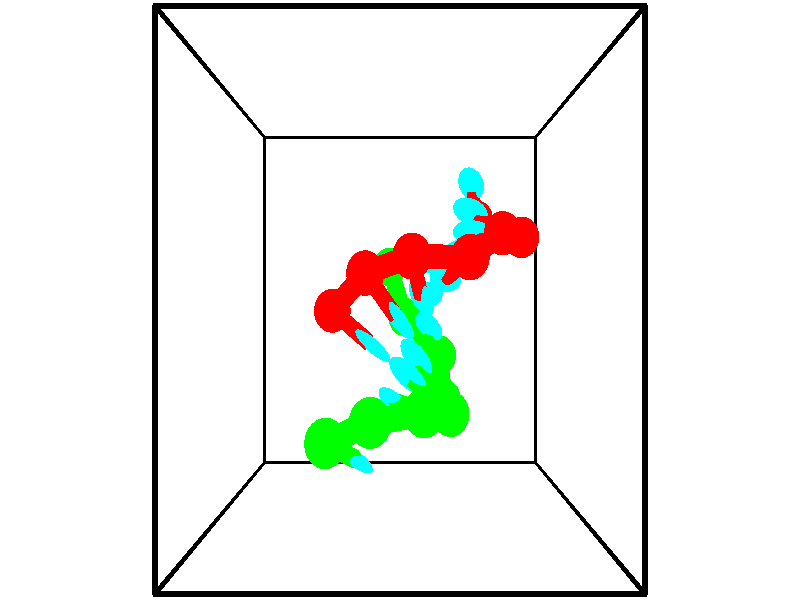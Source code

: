 // switches for output
#declare DRAW_BASES = 1; // possible values are 0, 1; only relevant for DNA ribbons
#declare DRAW_BASES_TYPE = 3; // possible values are 1, 2, 3; only relevant for DNA ribbons
#declare DRAW_FOG = 0; // set to 1 to enable fog

#include "colors.inc"

#include "transforms.inc"
background { rgb <1, 1, 1>}

#default {
   normal{
       ripples 0.25
       frequency 0.20
       turbulence 0.2
       lambda 5
   }
	finish {
		phong 0.1
		phong_size 40.
	}
}

// original window dimensions: 1024x640


// camera settings

camera {
	sky <-0, 1, 0>
	up <-0, 1, 0>
	right 1.6 * <1, 0, 0>
	location <2.5, 2.5, 11.1562>
	look_at <2.5, 2.5, 2.5>
	direction <0, 0, -8.6562>
	angle 67.0682
}


# declare cpy_camera_pos = <2.5, 2.5, 11.1562>;
# if (DRAW_FOG = 1)
fog {
	fog_type 2
	up vnormalize(cpy_camera_pos)
	color rgbt<1,1,1,0.3>
	distance 1e-5
	fog_alt 3e-3
	fog_offset 4
}
# end


// LIGHTS

# declare lum = 6;
global_settings {
	ambient_light rgb lum * <0.05, 0.05, 0.05>
	max_trace_level 15
}# declare cpy_direct_light_amount = 0.25;
light_source
{	1000 * <-1, -1, 1>,
	rgb lum * cpy_direct_light_amount
	parallel
}

light_source
{	1000 * <1, 1, -1>,
	rgb lum * cpy_direct_light_amount
	parallel
}

// strand 0

// nucleotide -1

// particle -1
sphere {
	<3.790403, 3.620454, 1.121177> 0.250000
	pigment { color rgbt <1,0,0,0> }
	no_shadow
}
cylinder {
	<3.691515, 3.846146, 1.436272>,  <3.632182, 3.981560, 1.625328>, 0.100000
	pigment { color rgbt <1,0,0,0> }
	no_shadow
}
cylinder {
	<3.691515, 3.846146, 1.436272>,  <3.790403, 3.620454, 1.121177>, 0.100000
	pigment { color rgbt <1,0,0,0> }
	no_shadow
}

// particle -1
sphere {
	<3.691515, 3.846146, 1.436272> 0.100000
	pigment { color rgbt <1,0,0,0> }
	no_shadow
}
sphere {
	0, 1
	scale<0.080000,0.200000,0.300000>
	matrix <-0.211324, -0.824798, 0.524453,
		0.945635, -0.036812, 0.323142,
		-0.247220, 0.564228, 0.787737,
		3.617349, 4.015414, 1.672593>
	pigment { color rgbt <0,1,1,0> }
	no_shadow
}
cylinder {
	<4.167406, 3.386676, 1.584750>,  <3.790403, 3.620454, 1.121177>, 0.130000
	pigment { color rgbt <1,0,0,0> }
	no_shadow
}

// nucleotide -1

// particle -1
sphere {
	<4.167406, 3.386676, 1.584750> 0.250000
	pigment { color rgbt <1,0,0,0> }
	no_shadow
}
cylinder {
	<3.834296, 3.525137, 1.757568>,  <3.634430, 3.608214, 1.861259>, 0.100000
	pigment { color rgbt <1,0,0,0> }
	no_shadow
}
cylinder {
	<3.834296, 3.525137, 1.757568>,  <4.167406, 3.386676, 1.584750>, 0.100000
	pigment { color rgbt <1,0,0,0> }
	no_shadow
}

// particle -1
sphere {
	<3.834296, 3.525137, 1.757568> 0.100000
	pigment { color rgbt <1,0,0,0> }
	no_shadow
}
sphere {
	0, 1
	scale<0.080000,0.200000,0.300000>
	matrix <0.008595, -0.772235, 0.635279,
		0.553545, 0.532758, 0.640122,
		-0.832775, 0.346154, 0.432046,
		3.584464, 3.628983, 1.887182>
	pigment { color rgbt <0,1,1,0> }
	no_shadow
}
cylinder {
	<4.268866, 3.257839, 2.374805>,  <4.167406, 3.386676, 1.584750>, 0.130000
	pigment { color rgbt <1,0,0,0> }
	no_shadow
}

// nucleotide -1

// particle -1
sphere {
	<4.268866, 3.257839, 2.374805> 0.250000
	pigment { color rgbt <1,0,0,0> }
	no_shadow
}
cylinder {
	<3.876775, 3.291866, 2.303345>,  <3.641520, 3.312283, 2.260468>, 0.100000
	pigment { color rgbt <1,0,0,0> }
	no_shadow
}
cylinder {
	<3.876775, 3.291866, 2.303345>,  <4.268866, 3.257839, 2.374805>, 0.100000
	pigment { color rgbt <1,0,0,0> }
	no_shadow
}

// particle -1
sphere {
	<3.876775, 3.291866, 2.303345> 0.100000
	pigment { color rgbt <1,0,0,0> }
	no_shadow
}
sphere {
	0, 1
	scale<0.080000,0.200000,0.300000>
	matrix <-0.184492, -0.719280, 0.669775,
		-0.071524, 0.689492, 0.720753,
		-0.980228, 0.085068, -0.178652,
		3.582706, 3.317387, 2.249749>
	pigment { color rgbt <0,1,1,0> }
	no_shadow
}
cylinder {
	<3.891911, 3.255363, 2.950154>,  <4.268866, 3.257839, 2.374805>, 0.130000
	pigment { color rgbt <1,0,0,0> }
	no_shadow
}

// nucleotide -1

// particle -1
sphere {
	<3.891911, 3.255363, 2.950154> 0.250000
	pigment { color rgbt <1,0,0,0> }
	no_shadow
}
cylinder {
	<3.595686, 3.147598, 2.703907>,  <3.417951, 3.082939, 2.556159>, 0.100000
	pigment { color rgbt <1,0,0,0> }
	no_shadow
}
cylinder {
	<3.595686, 3.147598, 2.703907>,  <3.891911, 3.255363, 2.950154>, 0.100000
	pigment { color rgbt <1,0,0,0> }
	no_shadow
}

// particle -1
sphere {
	<3.595686, 3.147598, 2.703907> 0.100000
	pigment { color rgbt <1,0,0,0> }
	no_shadow
}
sphere {
	0, 1
	scale<0.080000,0.200000,0.300000>
	matrix <-0.222201, -0.766407, 0.602699,
		-0.634188, 0.583127, 0.507709,
		-0.740562, -0.269412, -0.615618,
		3.373518, 3.066775, 2.519222>
	pigment { color rgbt <0,1,1,0> }
	no_shadow
}
cylinder {
	<3.404512, 2.961629, 3.365626>,  <3.891911, 3.255363, 2.950154>, 0.130000
	pigment { color rgbt <1,0,0,0> }
	no_shadow
}

// nucleotide -1

// particle -1
sphere {
	<3.404512, 2.961629, 3.365626> 0.250000
	pigment { color rgbt <1,0,0,0> }
	no_shadow
}
cylinder {
	<3.247191, 2.837873, 3.019310>,  <3.152799, 2.763620, 2.811520>, 0.100000
	pigment { color rgbt <1,0,0,0> }
	no_shadow
}
cylinder {
	<3.247191, 2.837873, 3.019310>,  <3.404512, 2.961629, 3.365626>, 0.100000
	pigment { color rgbt <1,0,0,0> }
	no_shadow
}

// particle -1
sphere {
	<3.247191, 2.837873, 3.019310> 0.100000
	pigment { color rgbt <1,0,0,0> }
	no_shadow
}
sphere {
	0, 1
	scale<0.080000,0.200000,0.300000>
	matrix <-0.398846, -0.791046, 0.463863,
		-0.828394, 0.527755, 0.187721,
		-0.393301, -0.309389, -0.865790,
		3.129201, 2.745057, 2.759573>
	pigment { color rgbt <0,1,1,0> }
	no_shadow
}
cylinder {
	<2.652997, 2.967260, 3.432103>,  <3.404512, 2.961629, 3.365626>, 0.130000
	pigment { color rgbt <1,0,0,0> }
	no_shadow
}

// nucleotide -1

// particle -1
sphere {
	<2.652997, 2.967260, 3.432103> 0.250000
	pigment { color rgbt <1,0,0,0> }
	no_shadow
}
cylinder {
	<2.733900, 2.715721, 3.131798>,  <2.782442, 2.564798, 2.951615>, 0.100000
	pigment { color rgbt <1,0,0,0> }
	no_shadow
}
cylinder {
	<2.733900, 2.715721, 3.131798>,  <2.652997, 2.967260, 3.432103>, 0.100000
	pigment { color rgbt <1,0,0,0> }
	no_shadow
}

// particle -1
sphere {
	<2.733900, 2.715721, 3.131798> 0.100000
	pigment { color rgbt <1,0,0,0> }
	no_shadow
}
sphere {
	0, 1
	scale<0.080000,0.200000,0.300000>
	matrix <-0.620427, -0.675421, 0.398594,
		-0.757735, 0.385174, -0.526762,
		0.202258, -0.628846, -0.750763,
		2.794578, 2.527067, 2.906569>
	pigment { color rgbt <0,1,1,0> }
	no_shadow
}
cylinder {
	<2.041743, 2.796187, 3.192948>,  <2.652997, 2.967260, 3.432103>, 0.130000
	pigment { color rgbt <1,0,0,0> }
	no_shadow
}

// nucleotide -1

// particle -1
sphere {
	<2.041743, 2.796187, 3.192948> 0.250000
	pigment { color rgbt <1,0,0,0> }
	no_shadow
}
cylinder {
	<2.289264, 2.500786, 3.085842>,  <2.437776, 2.323545, 3.021579>, 0.100000
	pigment { color rgbt <1,0,0,0> }
	no_shadow
}
cylinder {
	<2.289264, 2.500786, 3.085842>,  <2.041743, 2.796187, 3.192948>, 0.100000
	pigment { color rgbt <1,0,0,0> }
	no_shadow
}

// particle -1
sphere {
	<2.289264, 2.500786, 3.085842> 0.100000
	pigment { color rgbt <1,0,0,0> }
	no_shadow
}
sphere {
	0, 1
	scale<0.080000,0.200000,0.300000>
	matrix <-0.652445, -0.673010, 0.348386,
		-0.437493, -0.040880, -0.898292,
		0.618802, -0.738503, -0.267765,
		2.474904, 2.279235, 3.005512>
	pigment { color rgbt <0,1,1,0> }
	no_shadow
}
cylinder {
	<1.572926, 2.376963, 2.878599>,  <2.041743, 2.796187, 3.192948>, 0.130000
	pigment { color rgbt <1,0,0,0> }
	no_shadow
}

// nucleotide -1

// particle -1
sphere {
	<1.572926, 2.376963, 2.878599> 0.250000
	pigment { color rgbt <1,0,0,0> }
	no_shadow
}
cylinder {
	<1.890387, 2.157616, 2.983982>,  <2.080863, 2.026007, 3.047212>, 0.100000
	pigment { color rgbt <1,0,0,0> }
	no_shadow
}
cylinder {
	<1.890387, 2.157616, 2.983982>,  <1.572926, 2.376963, 2.878599>, 0.100000
	pigment { color rgbt <1,0,0,0> }
	no_shadow
}

// particle -1
sphere {
	<1.890387, 2.157616, 2.983982> 0.100000
	pigment { color rgbt <1,0,0,0> }
	no_shadow
}
sphere {
	0, 1
	scale<0.080000,0.200000,0.300000>
	matrix <-0.591744, -0.796376, 0.124995,
		0.141269, -0.255103, -0.956538,
		0.793651, -0.548368, 0.263459,
		2.128482, 1.993105, 3.063020>
	pigment { color rgbt <0,1,1,0> }
	no_shadow
}
// strand 1

// nucleotide -1

// particle -1
sphere {
	<1.611254, 1.076693, 3.961862> 0.250000
	pigment { color rgbt <0,1,0,0> }
	no_shadow
}
cylinder {
	<1.801659, 0.913937, 3.650002>,  <1.915901, 0.816283, 3.462885>, 0.100000
	pigment { color rgbt <0,1,0,0> }
	no_shadow
}
cylinder {
	<1.801659, 0.913937, 3.650002>,  <1.611254, 1.076693, 3.961862>, 0.100000
	pigment { color rgbt <0,1,0,0> }
	no_shadow
}

// particle -1
sphere {
	<1.801659, 0.913937, 3.650002> 0.100000
	pigment { color rgbt <0,1,0,0> }
	no_shadow
}
sphere {
	0, 1
	scale<0.080000,0.200000,0.300000>
	matrix <0.564269, 0.821295, -0.084113,
		0.674547, -0.399894, 0.620541,
		0.476011, -0.406890, -0.779650,
		1.944462, 0.791870, 3.416106>
	pigment { color rgbt <0,1,1,0> }
	no_shadow
}
cylinder {
	<2.151500, 1.303035, 4.099558>,  <1.611254, 1.076693, 3.961862>, 0.130000
	pigment { color rgbt <0,1,0,0> }
	no_shadow
}

// nucleotide -1

// particle -1
sphere {
	<2.151500, 1.303035, 4.099558> 0.250000
	pigment { color rgbt <0,1,0,0> }
	no_shadow
}
cylinder {
	<2.166618, 1.205006, 3.712051>,  <2.175689, 1.146188, 3.479547>, 0.100000
	pigment { color rgbt <0,1,0,0> }
	no_shadow
}
cylinder {
	<2.166618, 1.205006, 3.712051>,  <2.151500, 1.303035, 4.099558>, 0.100000
	pigment { color rgbt <0,1,0,0> }
	no_shadow
}

// particle -1
sphere {
	<2.166618, 1.205006, 3.712051> 0.100000
	pigment { color rgbt <0,1,0,0> }
	no_shadow
}
sphere {
	0, 1
	scale<0.080000,0.200000,0.300000>
	matrix <0.648093, 0.743932, -0.162911,
		0.760623, -0.621694, 0.186949,
		0.037796, -0.245074, -0.968767,
		2.177957, 1.131483, 3.421421>
	pigment { color rgbt <0,1,1,0> }
	no_shadow
}
cylinder {
	<2.788278, 1.365761, 3.882568>,  <2.151500, 1.303035, 4.099558>, 0.130000
	pigment { color rgbt <0,1,0,0> }
	no_shadow
}

// nucleotide -1

// particle -1
sphere {
	<2.788278, 1.365761, 3.882568> 0.250000
	pigment { color rgbt <0,1,0,0> }
	no_shadow
}
cylinder {
	<2.575863, 1.383739, 3.544106>,  <2.448414, 1.394526, 3.341028>, 0.100000
	pigment { color rgbt <0,1,0,0> }
	no_shadow
}
cylinder {
	<2.575863, 1.383739, 3.544106>,  <2.788278, 1.365761, 3.882568>, 0.100000
	pigment { color rgbt <0,1,0,0> }
	no_shadow
}

// particle -1
sphere {
	<2.575863, 1.383739, 3.544106> 0.100000
	pigment { color rgbt <0,1,0,0> }
	no_shadow
}
sphere {
	0, 1
	scale<0.080000,0.200000,0.300000>
	matrix <0.633529, 0.684206, -0.361252,
		0.562708, -0.727902, -0.391814,
		-0.531038, 0.044946, -0.846155,
		2.416552, 1.397223, 3.290259>
	pigment { color rgbt <0,1,1,0> }
	no_shadow
}
cylinder {
	<3.164122, 1.249108, 3.196934>,  <2.788278, 1.365761, 3.882568>, 0.130000
	pigment { color rgbt <0,1,0,0> }
	no_shadow
}

// nucleotide -1

// particle -1
sphere {
	<3.164122, 1.249108, 3.196934> 0.250000
	pigment { color rgbt <0,1,0,0> }
	no_shadow
}
cylinder {
	<2.845047, 1.482689, 3.136673>,  <2.653602, 1.622837, 3.100517>, 0.100000
	pigment { color rgbt <0,1,0,0> }
	no_shadow
}
cylinder {
	<2.845047, 1.482689, 3.136673>,  <3.164122, 1.249108, 3.196934>, 0.100000
	pigment { color rgbt <0,1,0,0> }
	no_shadow
}

// particle -1
sphere {
	<2.845047, 1.482689, 3.136673> 0.100000
	pigment { color rgbt <0,1,0,0> }
	no_shadow
}
sphere {
	0, 1
	scale<0.080000,0.200000,0.300000>
	matrix <0.533434, 0.566674, -0.627957,
		-0.281326, -0.581276, -0.763528,
		-0.797687, 0.583952, -0.150652,
		2.605741, 1.657874, 3.091477>
	pigment { color rgbt <0,1,1,0> }
	no_shadow
}
cylinder {
	<3.124399, 1.305793, 2.468574>,  <3.164122, 1.249108, 3.196934>, 0.130000
	pigment { color rgbt <0,1,0,0> }
	no_shadow
}

// nucleotide -1

// particle -1
sphere {
	<3.124399, 1.305793, 2.468574> 0.250000
	pigment { color rgbt <0,1,0,0> }
	no_shadow
}
cylinder {
	<2.897686, 1.602451, 2.612083>,  <2.761658, 1.780446, 2.698189>, 0.100000
	pigment { color rgbt <0,1,0,0> }
	no_shadow
}
cylinder {
	<2.897686, 1.602451, 2.612083>,  <3.124399, 1.305793, 2.468574>, 0.100000
	pigment { color rgbt <0,1,0,0> }
	no_shadow
}

// particle -1
sphere {
	<2.897686, 1.602451, 2.612083> 0.100000
	pigment { color rgbt <0,1,0,0> }
	no_shadow
}
sphere {
	0, 1
	scale<0.080000,0.200000,0.300000>
	matrix <0.463766, 0.647136, -0.605092,
		-0.680939, -0.176569, -0.710735,
		-0.566783, 0.741646, 0.358774,
		2.727651, 1.824945, 2.719716>
	pigment { color rgbt <0,1,1,0> }
	no_shadow
}
cylinder {
	<3.107162, 1.796164, 1.908700>,  <3.124399, 1.305793, 2.468574>, 0.130000
	pigment { color rgbt <0,1,0,0> }
	no_shadow
}

// nucleotide -1

// particle -1
sphere {
	<3.107162, 1.796164, 1.908700> 0.250000
	pigment { color rgbt <0,1,0,0> }
	no_shadow
}
cylinder {
	<2.997494, 2.014603, 2.225334>,  <2.931693, 2.145666, 2.415315>, 0.100000
	pigment { color rgbt <0,1,0,0> }
	no_shadow
}
cylinder {
	<2.997494, 2.014603, 2.225334>,  <3.107162, 1.796164, 1.908700>, 0.100000
	pigment { color rgbt <0,1,0,0> }
	no_shadow
}

// particle -1
sphere {
	<2.997494, 2.014603, 2.225334> 0.100000
	pigment { color rgbt <0,1,0,0> }
	no_shadow
}
sphere {
	0, 1
	scale<0.080000,0.200000,0.300000>
	matrix <0.385552, 0.816498, -0.429745,
		-0.881011, 0.187374, -0.434409,
		-0.274171, 0.546098, 0.791586,
		2.915242, 2.178432, 2.462810>
	pigment { color rgbt <0,1,1,0> }
	no_shadow
}
cylinder {
	<2.568430, 2.279512, 1.698477>,  <3.107162, 1.796164, 1.908700>, 0.130000
	pigment { color rgbt <0,1,0,0> }
	no_shadow
}

// nucleotide -1

// particle -1
sphere {
	<2.568430, 2.279512, 1.698477> 0.250000
	pigment { color rgbt <0,1,0,0> }
	no_shadow
}
cylinder {
	<2.758656, 2.436405, 2.013435>,  <2.872791, 2.530541, 2.202410>, 0.100000
	pigment { color rgbt <0,1,0,0> }
	no_shadow
}
cylinder {
	<2.758656, 2.436405, 2.013435>,  <2.568430, 2.279512, 1.698477>, 0.100000
	pigment { color rgbt <0,1,0,0> }
	no_shadow
}

// particle -1
sphere {
	<2.758656, 2.436405, 2.013435> 0.100000
	pigment { color rgbt <0,1,0,0> }
	no_shadow
}
sphere {
	0, 1
	scale<0.080000,0.200000,0.300000>
	matrix <0.228213, 0.809437, -0.541046,
		-0.849564, 0.436996, 0.295426,
		0.475563, 0.392233, 0.787396,
		2.901325, 2.554075, 2.249654>
	pigment { color rgbt <0,1,1,0> }
	no_shadow
}
cylinder {
	<2.338444, 2.927085, 1.780282>,  <2.568430, 2.279512, 1.698477>, 0.130000
	pigment { color rgbt <0,1,0,0> }
	no_shadow
}

// nucleotide -1

// particle -1
sphere {
	<2.338444, 2.927085, 1.780282> 0.250000
	pigment { color rgbt <0,1,0,0> }
	no_shadow
}
cylinder {
	<2.678837, 2.953491, 1.988693>,  <2.883073, 2.969335, 2.113740>, 0.100000
	pigment { color rgbt <0,1,0,0> }
	no_shadow
}
cylinder {
	<2.678837, 2.953491, 1.988693>,  <2.338444, 2.927085, 1.780282>, 0.100000
	pigment { color rgbt <0,1,0,0> }
	no_shadow
}

// particle -1
sphere {
	<2.678837, 2.953491, 1.988693> 0.100000
	pigment { color rgbt <0,1,0,0> }
	no_shadow
}
sphere {
	0, 1
	scale<0.080000,0.200000,0.300000>
	matrix <0.260799, 0.807991, -0.528332,
		-0.455865, 0.585485, 0.670369,
		0.850983, 0.066016, 0.521028,
		2.934132, 2.973296, 2.145002>
	pigment { color rgbt <0,1,1,0> }
	no_shadow
}
// box output
cylinder {
	<0.000000, 0.000000, 0.000000>,  <5.000000, 0.000000, 0.000000>, 0.025000
	pigment { color rgbt <0,0,0,0> }
	no_shadow
}
cylinder {
	<0.000000, 0.000000, 0.000000>,  <0.000000, 5.000000, 0.000000>, 0.025000
	pigment { color rgbt <0,0,0,0> }
	no_shadow
}
cylinder {
	<0.000000, 0.000000, 0.000000>,  <0.000000, 0.000000, 5.000000>, 0.025000
	pigment { color rgbt <0,0,0,0> }
	no_shadow
}
cylinder {
	<5.000000, 5.000000, 5.000000>,  <0.000000, 5.000000, 5.000000>, 0.025000
	pigment { color rgbt <0,0,0,0> }
	no_shadow
}
cylinder {
	<5.000000, 5.000000, 5.000000>,  <5.000000, 0.000000, 5.000000>, 0.025000
	pigment { color rgbt <0,0,0,0> }
	no_shadow
}
cylinder {
	<5.000000, 5.000000, 5.000000>,  <5.000000, 5.000000, 0.000000>, 0.025000
	pigment { color rgbt <0,0,0,0> }
	no_shadow
}
cylinder {
	<0.000000, 0.000000, 5.000000>,  <0.000000, 5.000000, 5.000000>, 0.025000
	pigment { color rgbt <0,0,0,0> }
	no_shadow
}
cylinder {
	<0.000000, 0.000000, 5.000000>,  <5.000000, 0.000000, 5.000000>, 0.025000
	pigment { color rgbt <0,0,0,0> }
	no_shadow
}
cylinder {
	<5.000000, 5.000000, 0.000000>,  <0.000000, 5.000000, 0.000000>, 0.025000
	pigment { color rgbt <0,0,0,0> }
	no_shadow
}
cylinder {
	<5.000000, 5.000000, 0.000000>,  <5.000000, 0.000000, 0.000000>, 0.025000
	pigment { color rgbt <0,0,0,0> }
	no_shadow
}
cylinder {
	<5.000000, 0.000000, 5.000000>,  <5.000000, 0.000000, 0.000000>, 0.025000
	pigment { color rgbt <0,0,0,0> }
	no_shadow
}
cylinder {
	<0.000000, 5.000000, 0.000000>,  <0.000000, 5.000000, 5.000000>, 0.025000
	pigment { color rgbt <0,0,0,0> }
	no_shadow
}
// end of box output
